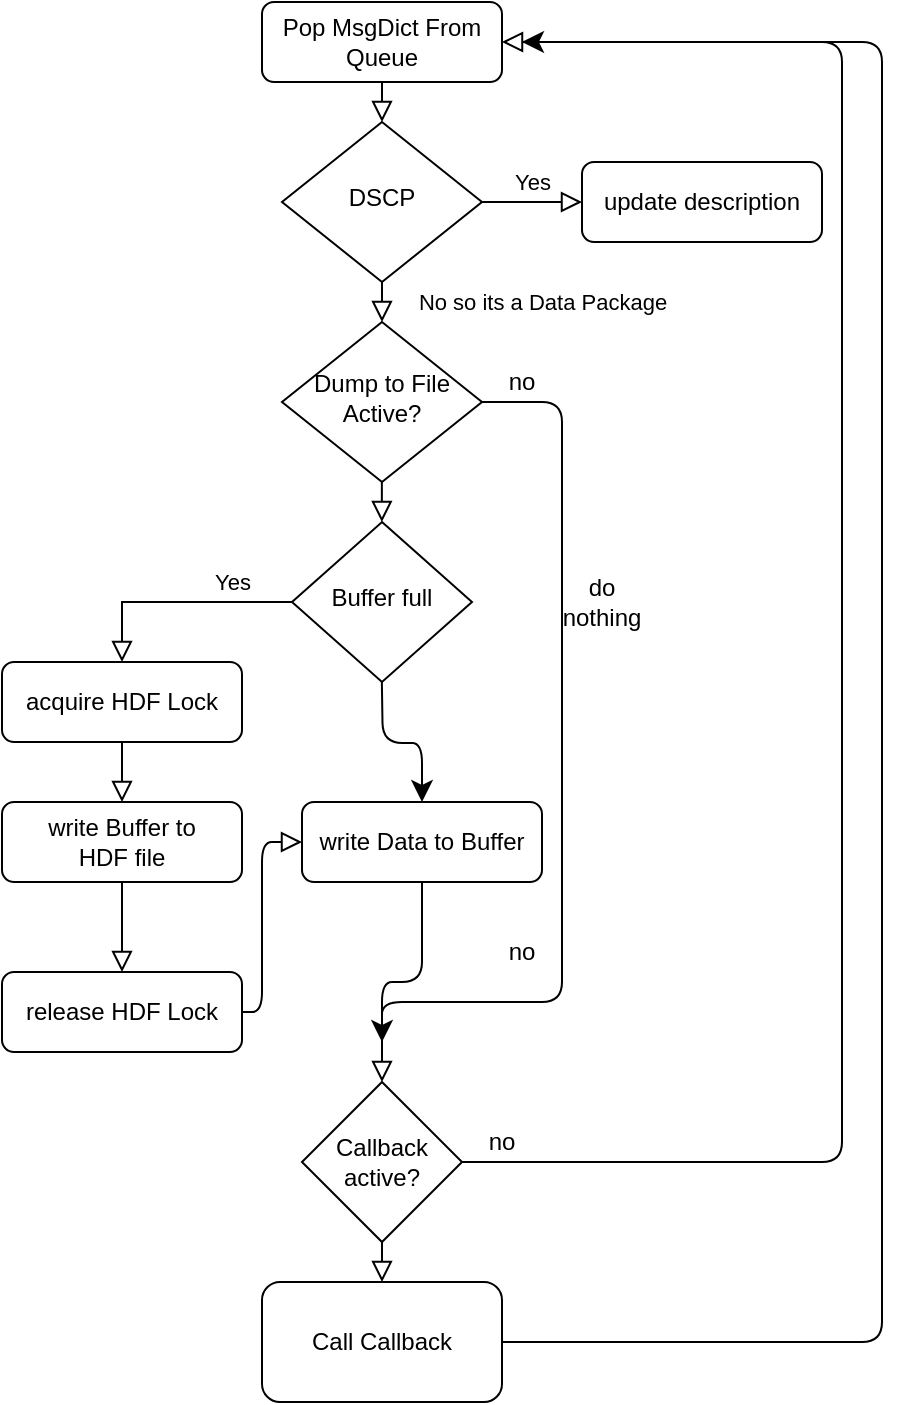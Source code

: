 <mxfile version="16.0.0" type="device"><diagram id="C5RBs43oDa-KdzZeNtuy" name="Page-1"><mxGraphModel dx="1567" dy="388" grid="1" gridSize="10" guides="1" tooltips="1" connect="1" arrows="1" fold="1" page="1" pageScale="1" pageWidth="827" pageHeight="1169" math="0" shadow="0"><root><mxCell id="WIyWlLk6GJQsqaUBKTNV-0"/><mxCell id="WIyWlLk6GJQsqaUBKTNV-1" parent="WIyWlLk6GJQsqaUBKTNV-0"/><mxCell id="WIyWlLk6GJQsqaUBKTNV-2" value="" style="rounded=0;html=1;jettySize=auto;orthogonalLoop=1;fontSize=11;endArrow=block;endFill=0;endSize=8;strokeWidth=1;shadow=0;labelBackgroundColor=none;edgeStyle=orthogonalEdgeStyle;" parent="WIyWlLk6GJQsqaUBKTNV-1" source="WIyWlLk6GJQsqaUBKTNV-3" target="WIyWlLk6GJQsqaUBKTNV-6" edge="1"><mxGeometry relative="1" as="geometry"><Array as="points"><mxPoint x="220" y="150"/><mxPoint x="220" y="150"/></Array></mxGeometry></mxCell><mxCell id="WIyWlLk6GJQsqaUBKTNV-3" value="Pop MsgDict From Queue" style="rounded=1;whiteSpace=wrap;html=1;fontSize=12;glass=0;strokeWidth=1;shadow=0;" parent="WIyWlLk6GJQsqaUBKTNV-1" vertex="1"><mxGeometry x="160" y="110" width="120" height="40" as="geometry"/></mxCell><mxCell id="WIyWlLk6GJQsqaUBKTNV-4" value="No so its a Data Package" style="rounded=0;html=1;jettySize=auto;orthogonalLoop=1;fontSize=11;endArrow=block;endFill=0;endSize=8;strokeWidth=1;shadow=0;labelBackgroundColor=none;edgeStyle=orthogonalEdgeStyle;entryX=0.5;entryY=0;entryDx=0;entryDy=0;" parent="WIyWlLk6GJQsqaUBKTNV-1" source="WIyWlLk6GJQsqaUBKTNV-6" target="WIyWlLk6GJQsqaUBKTNV-10" edge="1"><mxGeometry y="80" relative="1" as="geometry"><mxPoint as="offset"/><Array as="points"><mxPoint x="220" y="250"/><mxPoint x="220" y="250"/></Array></mxGeometry></mxCell><mxCell id="WIyWlLk6GJQsqaUBKTNV-5" value="Yes" style="edgeStyle=orthogonalEdgeStyle;rounded=0;html=1;jettySize=auto;orthogonalLoop=1;fontSize=11;endArrow=block;endFill=0;endSize=8;strokeWidth=1;shadow=0;labelBackgroundColor=none;" parent="WIyWlLk6GJQsqaUBKTNV-1" source="WIyWlLk6GJQsqaUBKTNV-6" target="WIyWlLk6GJQsqaUBKTNV-7" edge="1"><mxGeometry y="10" relative="1" as="geometry"><mxPoint as="offset"/></mxGeometry></mxCell><mxCell id="WIyWlLk6GJQsqaUBKTNV-6" value="DSCP" style="rhombus;whiteSpace=wrap;html=1;shadow=0;fontFamily=Helvetica;fontSize=12;align=center;strokeWidth=1;spacing=6;spacingTop=-4;" parent="WIyWlLk6GJQsqaUBKTNV-1" vertex="1"><mxGeometry x="170" y="170" width="100" height="80" as="geometry"/></mxCell><mxCell id="WIyWlLk6GJQsqaUBKTNV-7" value="update description" style="rounded=1;whiteSpace=wrap;html=1;fontSize=12;glass=0;strokeWidth=1;shadow=0;" parent="WIyWlLk6GJQsqaUBKTNV-1" vertex="1"><mxGeometry x="320" y="190" width="120" height="40" as="geometry"/></mxCell><mxCell id="WIyWlLk6GJQsqaUBKTNV-8" value="Yes" style="rounded=0;html=1;jettySize=auto;orthogonalLoop=1;fontSize=11;endArrow=block;endFill=0;endSize=8;strokeWidth=1;shadow=0;labelBackgroundColor=none;edgeStyle=orthogonalEdgeStyle;exitX=0;exitY=0.5;exitDx=0;exitDy=0;entryX=0.5;entryY=0;entryDx=0;entryDy=0;" parent="WIyWlLk6GJQsqaUBKTNV-1" source="PCLRHnUduRjAxY7OuhfS-8" target="PCLRHnUduRjAxY7OuhfS-13" edge="1"><mxGeometry x="-0.474" y="-10" relative="1" as="geometry"><mxPoint as="offset"/><mxPoint x="220" y="470" as="sourcePoint"/><mxPoint x="100" y="440" as="targetPoint"/><Array as="points"><mxPoint x="90" y="410"/></Array></mxGeometry></mxCell><mxCell id="WIyWlLk6GJQsqaUBKTNV-10" value="Dump to File Active?" style="rhombus;whiteSpace=wrap;html=1;shadow=0;fontFamily=Helvetica;fontSize=12;align=center;strokeWidth=1;spacing=6;spacingTop=-4;" parent="WIyWlLk6GJQsqaUBKTNV-1" vertex="1"><mxGeometry x="170" y="270" width="100" height="80" as="geometry"/></mxCell><mxCell id="PCLRHnUduRjAxY7OuhfS-27" value="" style="edgeStyle=orthogonalEdgeStyle;rounded=1;orthogonalLoop=1;jettySize=auto;html=1;endArrow=block;endFill=0;strokeColor=#000000;entryX=0;entryY=0.5;entryDx=0;entryDy=0;endSize=8;" edge="1" parent="WIyWlLk6GJQsqaUBKTNV-1" source="WIyWlLk6GJQsqaUBKTNV-11" target="PCLRHnUduRjAxY7OuhfS-11"><mxGeometry relative="1" as="geometry"><Array as="points"><mxPoint x="160" y="615"/><mxPoint x="160" y="530"/></Array></mxGeometry></mxCell><mxCell id="WIyWlLk6GJQsqaUBKTNV-11" value="release HDF Lock" style="rounded=1;whiteSpace=wrap;html=1;fontSize=12;glass=0;strokeWidth=1;shadow=0;" parent="WIyWlLk6GJQsqaUBKTNV-1" vertex="1"><mxGeometry x="30" y="595" width="120" height="40" as="geometry"/></mxCell><mxCell id="EYZFrs0HQsCoGqzy1If4-7" style="edgeStyle=orthogonalEdgeStyle;rounded=1;orthogonalLoop=1;jettySize=auto;html=1;exitX=1;exitY=0.5;exitDx=0;exitDy=0;entryX=1;entryY=0.5;entryDx=0;entryDy=0;startArrow=none;startFill=0;endArrow=block;endFill=0;endSize=8;" parent="WIyWlLk6GJQsqaUBKTNV-1" source="EYZFrs0HQsCoGqzy1If4-0" target="WIyWlLk6GJQsqaUBKTNV-3" edge="1"><mxGeometry relative="1" as="geometry"><Array as="points"><mxPoint x="260" y="690"/><mxPoint x="450" y="690"/><mxPoint x="450" y="130"/></Array></mxGeometry></mxCell><mxCell id="EYZFrs0HQsCoGqzy1If4-11" style="edgeStyle=orthogonalEdgeStyle;rounded=0;orthogonalLoop=1;jettySize=auto;html=1;exitX=0.5;exitY=1;exitDx=0;exitDy=0;entryX=0.5;entryY=0;entryDx=0;entryDy=0;startArrow=none;startFill=0;endArrow=block;endFill=0;endSize=8;" parent="WIyWlLk6GJQsqaUBKTNV-1" source="EYZFrs0HQsCoGqzy1If4-0" target="EYZFrs0HQsCoGqzy1If4-9" edge="1"><mxGeometry relative="1" as="geometry"/></mxCell><mxCell id="EYZFrs0HQsCoGqzy1If4-0" value="Callback active?" style="rhombus;whiteSpace=wrap;html=1;" parent="WIyWlLk6GJQsqaUBKTNV-1" vertex="1"><mxGeometry x="180" y="650" width="80" height="80" as="geometry"/></mxCell><mxCell id="EYZFrs0HQsCoGqzy1If4-3" value="" style="endArrow=classic;html=1;exitX=1;exitY=0.5;exitDx=0;exitDy=0;endSize=8;" parent="WIyWlLk6GJQsqaUBKTNV-1" source="WIyWlLk6GJQsqaUBKTNV-10" edge="1"><mxGeometry width="50" height="50" relative="1" as="geometry"><mxPoint x="310" y="340" as="sourcePoint"/><mxPoint x="220" y="630" as="targetPoint"/><Array as="points"><mxPoint x="310" y="310"/><mxPoint x="310" y="610"/><mxPoint x="220" y="610"/></Array></mxGeometry></mxCell><mxCell id="EYZFrs0HQsCoGqzy1If4-4" value="no" style="text;html=1;strokeColor=none;fillColor=none;align=center;verticalAlign=middle;whiteSpace=wrap;rounded=0;" parent="WIyWlLk6GJQsqaUBKTNV-1" vertex="1"><mxGeometry x="270" y="290" width="40" height="20" as="geometry"/></mxCell><mxCell id="EYZFrs0HQsCoGqzy1If4-5" value="do nothing" style="text;html=1;strokeColor=none;fillColor=none;align=center;verticalAlign=middle;whiteSpace=wrap;rounded=0;" parent="WIyWlLk6GJQsqaUBKTNV-1" vertex="1"><mxGeometry x="310" y="400" width="40" height="20" as="geometry"/></mxCell><mxCell id="EYZFrs0HQsCoGqzy1If4-8" value="no" style="text;html=1;strokeColor=none;fillColor=none;align=center;verticalAlign=middle;whiteSpace=wrap;rounded=0;" parent="WIyWlLk6GJQsqaUBKTNV-1" vertex="1"><mxGeometry x="270" y="575" width="40" height="20" as="geometry"/></mxCell><mxCell id="EYZFrs0HQsCoGqzy1If4-9" value="Call Callback" style="rounded=1;whiteSpace=wrap;html=1;" parent="WIyWlLk6GJQsqaUBKTNV-1" vertex="1"><mxGeometry x="160" y="750" width="120" height="60" as="geometry"/></mxCell><mxCell id="EYZFrs0HQsCoGqzy1If4-10" value="" style="endArrow=classic;html=1;exitX=1;exitY=0.5;exitDx=0;exitDy=0;endSize=8;" parent="WIyWlLk6GJQsqaUBKTNV-1" source="EYZFrs0HQsCoGqzy1If4-9" edge="1"><mxGeometry width="50" height="50" relative="1" as="geometry"><mxPoint x="290" y="590" as="sourcePoint"/><mxPoint x="290" y="130" as="targetPoint"/><Array as="points"><mxPoint x="470" y="780"/><mxPoint x="470" y="590"/><mxPoint x="470" y="130"/></Array></mxGeometry></mxCell><mxCell id="PCLRHnUduRjAxY7OuhfS-8" value="Buffer full" style="rhombus;whiteSpace=wrap;html=1;shadow=0;fontFamily=Helvetica;fontSize=12;align=center;strokeWidth=1;spacing=6;spacingTop=-4;" vertex="1" parent="WIyWlLk6GJQsqaUBKTNV-1"><mxGeometry x="175" y="370" width="90" height="80" as="geometry"/></mxCell><mxCell id="PCLRHnUduRjAxY7OuhfS-26" style="edgeStyle=orthogonalEdgeStyle;rounded=1;orthogonalLoop=1;jettySize=auto;html=1;exitX=0.5;exitY=1;exitDx=0;exitDy=0;endArrow=block;endFill=0;strokeColor=#000000;entryX=0.5;entryY=0;entryDx=0;entryDy=0;endSize=8;" edge="1" parent="WIyWlLk6GJQsqaUBKTNV-1" source="PCLRHnUduRjAxY7OuhfS-11" target="EYZFrs0HQsCoGqzy1If4-0"><mxGeometry relative="1" as="geometry"><mxPoint x="220" y="630.0" as="targetPoint"/></mxGeometry></mxCell><mxCell id="PCLRHnUduRjAxY7OuhfS-11" value="write Data to Buffer" style="rounded=1;whiteSpace=wrap;html=1;fontSize=12;glass=0;strokeWidth=1;shadow=0;" vertex="1" parent="WIyWlLk6GJQsqaUBKTNV-1"><mxGeometry x="180" y="510" width="120" height="40" as="geometry"/></mxCell><mxCell id="PCLRHnUduRjAxY7OuhfS-12" value="write Buffer to &lt;br&gt;HDF file" style="rounded=1;whiteSpace=wrap;html=1;fontSize=12;glass=0;strokeWidth=1;shadow=0;" vertex="1" parent="WIyWlLk6GJQsqaUBKTNV-1"><mxGeometry x="30" y="510" width="120" height="40" as="geometry"/></mxCell><mxCell id="PCLRHnUduRjAxY7OuhfS-13" value="acquire HDF Lock" style="rounded=1;whiteSpace=wrap;html=1;fontSize=12;glass=0;strokeWidth=1;shadow=0;" vertex="1" parent="WIyWlLk6GJQsqaUBKTNV-1"><mxGeometry x="30" y="440" width="120" height="40" as="geometry"/></mxCell><mxCell id="PCLRHnUduRjAxY7OuhfS-18" value="" style="rounded=0;html=1;jettySize=auto;orthogonalLoop=1;fontSize=11;endArrow=block;endFill=0;endSize=8;strokeWidth=1;shadow=0;labelBackgroundColor=none;edgeStyle=orthogonalEdgeStyle;entryX=0.5;entryY=0;entryDx=0;entryDy=0;" edge="1" parent="WIyWlLk6GJQsqaUBKTNV-1" target="PCLRHnUduRjAxY7OuhfS-12"><mxGeometry relative="1" as="geometry"><mxPoint x="109.86" y="480" as="sourcePoint"/><mxPoint x="109.86" y="500" as="targetPoint"/><Array as="points"/></mxGeometry></mxCell><mxCell id="PCLRHnUduRjAxY7OuhfS-19" value="" style="rounded=0;html=1;jettySize=auto;orthogonalLoop=1;fontSize=11;endArrow=block;endFill=0;endSize=8;strokeWidth=1;shadow=0;labelBackgroundColor=none;edgeStyle=orthogonalEdgeStyle;entryX=0.5;entryY=0;entryDx=0;entryDy=0;" edge="1" parent="WIyWlLk6GJQsqaUBKTNV-1" target="WIyWlLk6GJQsqaUBKTNV-11"><mxGeometry relative="1" as="geometry"><mxPoint x="109.86" y="550" as="sourcePoint"/><mxPoint x="109.86" y="570" as="targetPoint"/><Array as="points"><mxPoint x="90" y="550"/></Array></mxGeometry></mxCell><mxCell id="PCLRHnUduRjAxY7OuhfS-23" value="" style="rounded=0;html=1;jettySize=auto;orthogonalLoop=1;fontSize=11;endArrow=block;endFill=0;endSize=8;strokeWidth=1;shadow=0;labelBackgroundColor=none;edgeStyle=orthogonalEdgeStyle;" edge="1" parent="WIyWlLk6GJQsqaUBKTNV-1"><mxGeometry relative="1" as="geometry"><mxPoint x="219.93" y="350" as="sourcePoint"/><mxPoint x="219.93" y="370" as="targetPoint"/><Array as="points"><mxPoint x="219.93" y="350"/><mxPoint x="219.93" y="350"/></Array></mxGeometry></mxCell><mxCell id="PCLRHnUduRjAxY7OuhfS-24" value="" style="rounded=1;html=1;jettySize=auto;orthogonalLoop=1;fontSize=11;endArrow=classic;endFill=1;endSize=8;strokeWidth=1;shadow=0;labelBackgroundColor=none;edgeStyle=orthogonalEdgeStyle;entryX=0.5;entryY=0;entryDx=0;entryDy=0;" edge="1" parent="WIyWlLk6GJQsqaUBKTNV-1" target="PCLRHnUduRjAxY7OuhfS-11"><mxGeometry relative="1" as="geometry"><mxPoint x="219.93" y="450" as="sourcePoint"/><mxPoint x="219.93" y="470" as="targetPoint"/></mxGeometry></mxCell><mxCell id="PCLRHnUduRjAxY7OuhfS-25" value="no" style="text;html=1;strokeColor=none;fillColor=none;align=center;verticalAlign=middle;whiteSpace=wrap;rounded=0;" vertex="1" parent="WIyWlLk6GJQsqaUBKTNV-1"><mxGeometry x="260" y="670" width="40" height="20" as="geometry"/></mxCell></root></mxGraphModel></diagram></mxfile>